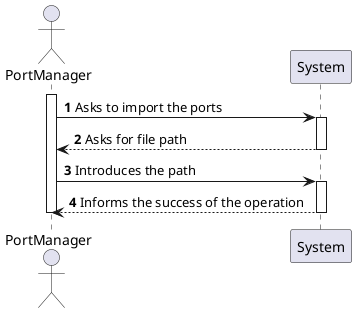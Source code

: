 @startuml
autonumber
actor PortManager
activate PortManager

PortManager -> System: Asks to import the ports
activate System
System --> PortManager: Asks for file path
deactivate System

PortManager -> System: Introduces the path
activate System
PortManager <-- System: Informs the success of the operation
deactivate System
deactivate PortManager
@enduml